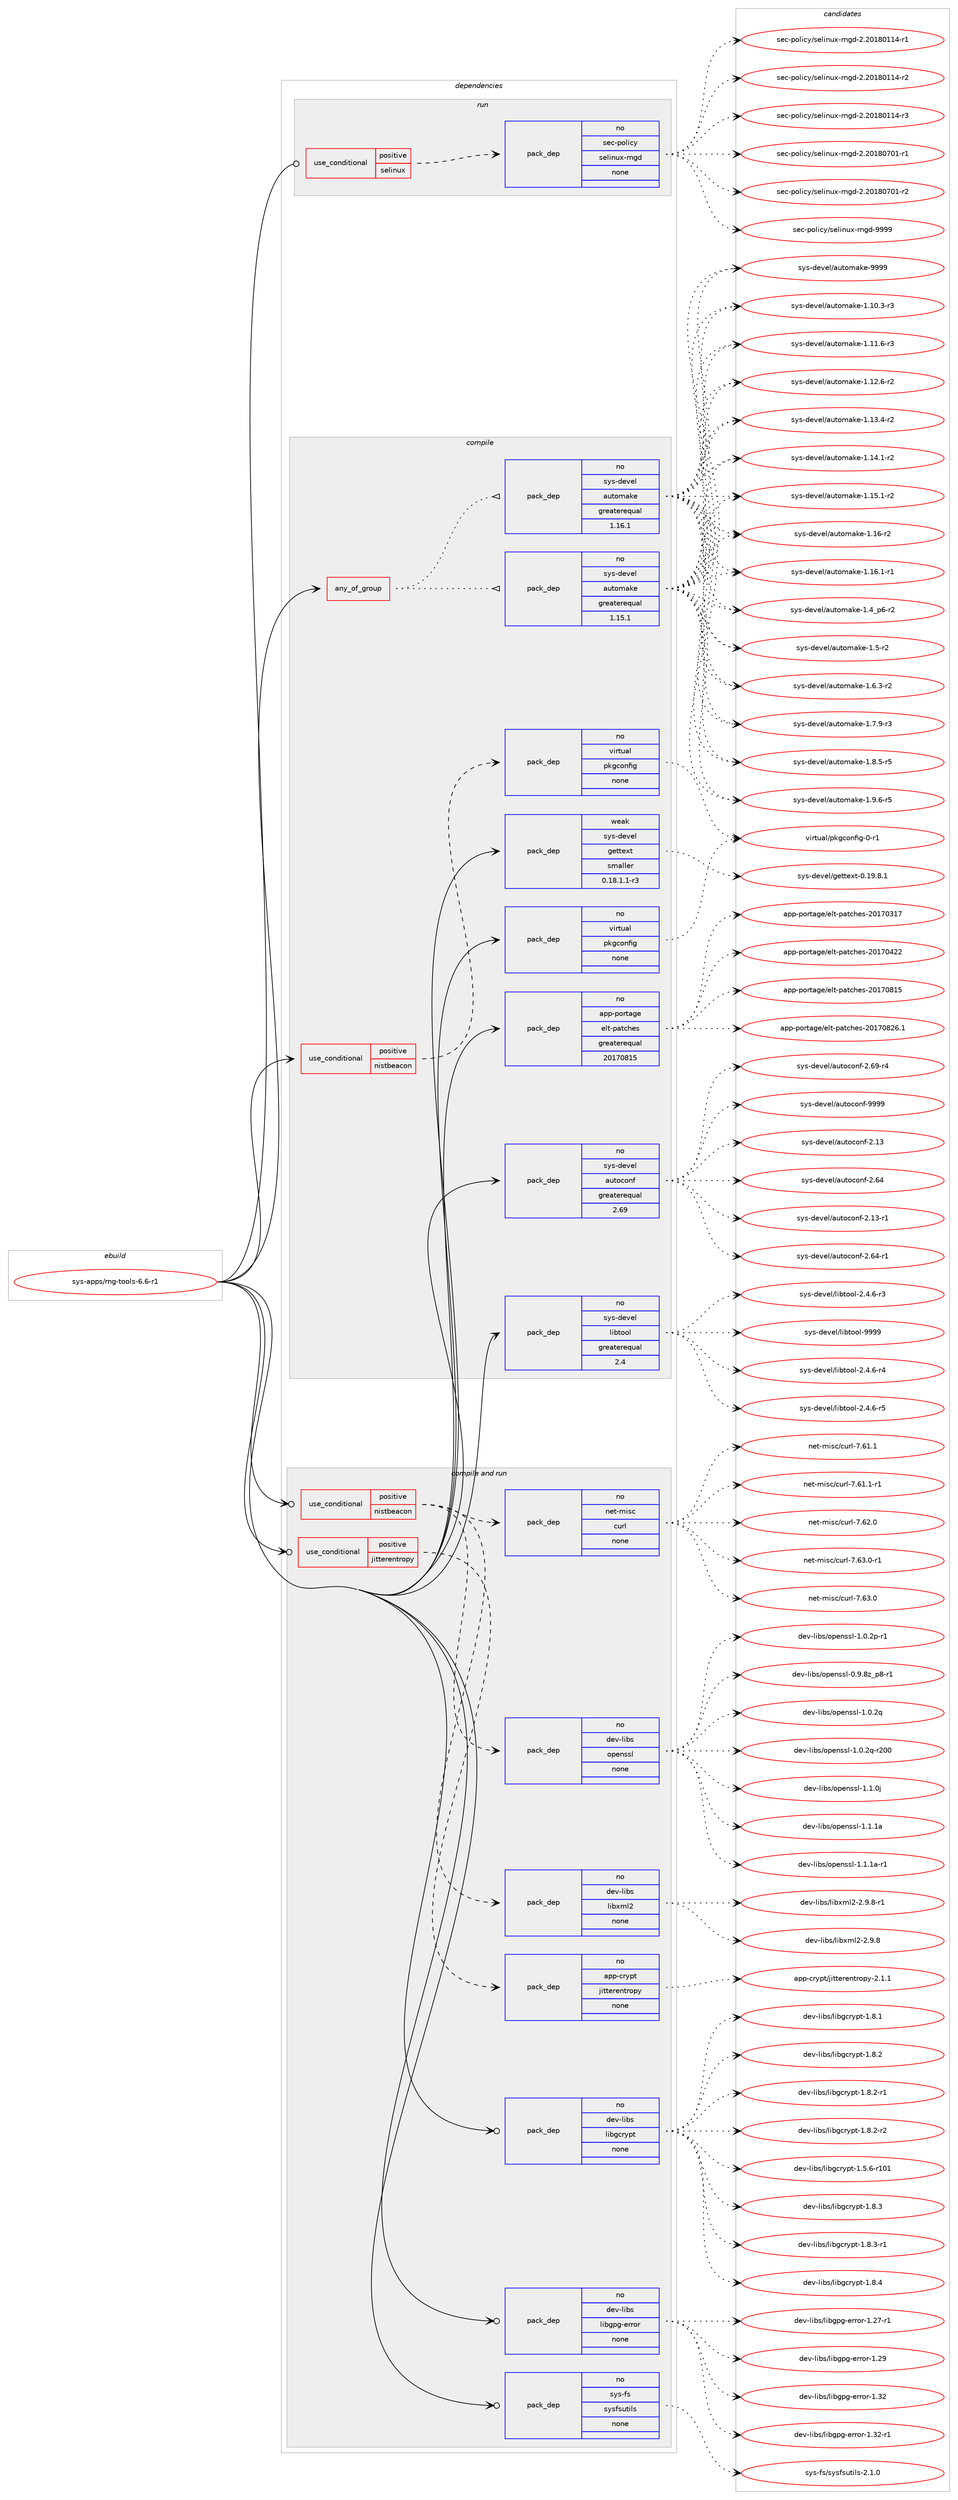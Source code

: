 digraph prolog {

# *************
# Graph options
# *************

newrank=true;
concentrate=true;
compound=true;
graph [rankdir=LR,fontname=Helvetica,fontsize=10,ranksep=1.5];#, ranksep=2.5, nodesep=0.2];
edge  [arrowhead=vee];
node  [fontname=Helvetica,fontsize=10];

# **********
# The ebuild
# **********

subgraph cluster_leftcol {
color=gray;
rank=same;
label=<<i>ebuild</i>>;
id [label="sys-apps/rng-tools-6.6-r1", color=red, width=4, href="../sys-apps/rng-tools-6.6-r1.svg"];
}

# ****************
# The dependencies
# ****************

subgraph cluster_midcol {
color=gray;
label=<<i>dependencies</i>>;
subgraph cluster_compile {
fillcolor="#eeeeee";
style=filled;
label=<<i>compile</i>>;
subgraph any149 {
dependency7443 [label=<<TABLE BORDER="0" CELLBORDER="1" CELLSPACING="0" CELLPADDING="4"><TR><TD CELLPADDING="10">any_of_group</TD></TR></TABLE>>, shape=none, color=red];subgraph pack6018 {
dependency7444 [label=<<TABLE BORDER="0" CELLBORDER="1" CELLSPACING="0" CELLPADDING="4" WIDTH="220"><TR><TD ROWSPAN="6" CELLPADDING="30">pack_dep</TD></TR><TR><TD WIDTH="110">no</TD></TR><TR><TD>sys-devel</TD></TR><TR><TD>automake</TD></TR><TR><TD>greaterequal</TD></TR><TR><TD>1.16.1</TD></TR></TABLE>>, shape=none, color=blue];
}
dependency7443:e -> dependency7444:w [weight=20,style="dotted",arrowhead="oinv"];
subgraph pack6019 {
dependency7445 [label=<<TABLE BORDER="0" CELLBORDER="1" CELLSPACING="0" CELLPADDING="4" WIDTH="220"><TR><TD ROWSPAN="6" CELLPADDING="30">pack_dep</TD></TR><TR><TD WIDTH="110">no</TD></TR><TR><TD>sys-devel</TD></TR><TR><TD>automake</TD></TR><TR><TD>greaterequal</TD></TR><TR><TD>1.15.1</TD></TR></TABLE>>, shape=none, color=blue];
}
dependency7443:e -> dependency7445:w [weight=20,style="dotted",arrowhead="oinv"];
}
id:e -> dependency7443:w [weight=20,style="solid",arrowhead="vee"];
subgraph cond1271 {
dependency7446 [label=<<TABLE BORDER="0" CELLBORDER="1" CELLSPACING="0" CELLPADDING="4"><TR><TD ROWSPAN="3" CELLPADDING="10">use_conditional</TD></TR><TR><TD>positive</TD></TR><TR><TD>nistbeacon</TD></TR></TABLE>>, shape=none, color=red];
subgraph pack6020 {
dependency7447 [label=<<TABLE BORDER="0" CELLBORDER="1" CELLSPACING="0" CELLPADDING="4" WIDTH="220"><TR><TD ROWSPAN="6" CELLPADDING="30">pack_dep</TD></TR><TR><TD WIDTH="110">no</TD></TR><TR><TD>virtual</TD></TR><TR><TD>pkgconfig</TD></TR><TR><TD>none</TD></TR><TR><TD></TD></TR></TABLE>>, shape=none, color=blue];
}
dependency7446:e -> dependency7447:w [weight=20,style="dashed",arrowhead="vee"];
}
id:e -> dependency7446:w [weight=20,style="solid",arrowhead="vee"];
subgraph pack6021 {
dependency7448 [label=<<TABLE BORDER="0" CELLBORDER="1" CELLSPACING="0" CELLPADDING="4" WIDTH="220"><TR><TD ROWSPAN="6" CELLPADDING="30">pack_dep</TD></TR><TR><TD WIDTH="110">no</TD></TR><TR><TD>app-portage</TD></TR><TR><TD>elt-patches</TD></TR><TR><TD>greaterequal</TD></TR><TR><TD>20170815</TD></TR></TABLE>>, shape=none, color=blue];
}
id:e -> dependency7448:w [weight=20,style="solid",arrowhead="vee"];
subgraph pack6022 {
dependency7449 [label=<<TABLE BORDER="0" CELLBORDER="1" CELLSPACING="0" CELLPADDING="4" WIDTH="220"><TR><TD ROWSPAN="6" CELLPADDING="30">pack_dep</TD></TR><TR><TD WIDTH="110">no</TD></TR><TR><TD>sys-devel</TD></TR><TR><TD>autoconf</TD></TR><TR><TD>greaterequal</TD></TR><TR><TD>2.69</TD></TR></TABLE>>, shape=none, color=blue];
}
id:e -> dependency7449:w [weight=20,style="solid",arrowhead="vee"];
subgraph pack6023 {
dependency7450 [label=<<TABLE BORDER="0" CELLBORDER="1" CELLSPACING="0" CELLPADDING="4" WIDTH="220"><TR><TD ROWSPAN="6" CELLPADDING="30">pack_dep</TD></TR><TR><TD WIDTH="110">no</TD></TR><TR><TD>sys-devel</TD></TR><TR><TD>libtool</TD></TR><TR><TD>greaterequal</TD></TR><TR><TD>2.4</TD></TR></TABLE>>, shape=none, color=blue];
}
id:e -> dependency7450:w [weight=20,style="solid",arrowhead="vee"];
subgraph pack6024 {
dependency7451 [label=<<TABLE BORDER="0" CELLBORDER="1" CELLSPACING="0" CELLPADDING="4" WIDTH="220"><TR><TD ROWSPAN="6" CELLPADDING="30">pack_dep</TD></TR><TR><TD WIDTH="110">no</TD></TR><TR><TD>virtual</TD></TR><TR><TD>pkgconfig</TD></TR><TR><TD>none</TD></TR><TR><TD></TD></TR></TABLE>>, shape=none, color=blue];
}
id:e -> dependency7451:w [weight=20,style="solid",arrowhead="vee"];
subgraph pack6025 {
dependency7452 [label=<<TABLE BORDER="0" CELLBORDER="1" CELLSPACING="0" CELLPADDING="4" WIDTH="220"><TR><TD ROWSPAN="6" CELLPADDING="30">pack_dep</TD></TR><TR><TD WIDTH="110">weak</TD></TR><TR><TD>sys-devel</TD></TR><TR><TD>gettext</TD></TR><TR><TD>smaller</TD></TR><TR><TD>0.18.1.1-r3</TD></TR></TABLE>>, shape=none, color=blue];
}
id:e -> dependency7452:w [weight=20,style="solid",arrowhead="vee"];
}
subgraph cluster_compileandrun {
fillcolor="#eeeeee";
style=filled;
label=<<i>compile and run</i>>;
subgraph cond1272 {
dependency7453 [label=<<TABLE BORDER="0" CELLBORDER="1" CELLSPACING="0" CELLPADDING="4"><TR><TD ROWSPAN="3" CELLPADDING="10">use_conditional</TD></TR><TR><TD>positive</TD></TR><TR><TD>jitterentropy</TD></TR></TABLE>>, shape=none, color=red];
subgraph pack6026 {
dependency7454 [label=<<TABLE BORDER="0" CELLBORDER="1" CELLSPACING="0" CELLPADDING="4" WIDTH="220"><TR><TD ROWSPAN="6" CELLPADDING="30">pack_dep</TD></TR><TR><TD WIDTH="110">no</TD></TR><TR><TD>app-crypt</TD></TR><TR><TD>jitterentropy</TD></TR><TR><TD>none</TD></TR><TR><TD></TD></TR></TABLE>>, shape=none, color=blue];
}
dependency7453:e -> dependency7454:w [weight=20,style="dashed",arrowhead="vee"];
}
id:e -> dependency7453:w [weight=20,style="solid",arrowhead="odotvee"];
subgraph cond1273 {
dependency7455 [label=<<TABLE BORDER="0" CELLBORDER="1" CELLSPACING="0" CELLPADDING="4"><TR><TD ROWSPAN="3" CELLPADDING="10">use_conditional</TD></TR><TR><TD>positive</TD></TR><TR><TD>nistbeacon</TD></TR></TABLE>>, shape=none, color=red];
subgraph pack6027 {
dependency7456 [label=<<TABLE BORDER="0" CELLBORDER="1" CELLSPACING="0" CELLPADDING="4" WIDTH="220"><TR><TD ROWSPAN="6" CELLPADDING="30">pack_dep</TD></TR><TR><TD WIDTH="110">no</TD></TR><TR><TD>net-misc</TD></TR><TR><TD>curl</TD></TR><TR><TD>none</TD></TR><TR><TD></TD></TR></TABLE>>, shape=none, color=blue];
}
dependency7455:e -> dependency7456:w [weight=20,style="dashed",arrowhead="vee"];
subgraph pack6028 {
dependency7457 [label=<<TABLE BORDER="0" CELLBORDER="1" CELLSPACING="0" CELLPADDING="4" WIDTH="220"><TR><TD ROWSPAN="6" CELLPADDING="30">pack_dep</TD></TR><TR><TD WIDTH="110">no</TD></TR><TR><TD>dev-libs</TD></TR><TR><TD>libxml2</TD></TR><TR><TD>none</TD></TR><TR><TD></TD></TR></TABLE>>, shape=none, color=blue];
}
dependency7455:e -> dependency7457:w [weight=20,style="dashed",arrowhead="vee"];
subgraph pack6029 {
dependency7458 [label=<<TABLE BORDER="0" CELLBORDER="1" CELLSPACING="0" CELLPADDING="4" WIDTH="220"><TR><TD ROWSPAN="6" CELLPADDING="30">pack_dep</TD></TR><TR><TD WIDTH="110">no</TD></TR><TR><TD>dev-libs</TD></TR><TR><TD>openssl</TD></TR><TR><TD>none</TD></TR><TR><TD></TD></TR></TABLE>>, shape=none, color=blue];
}
dependency7455:e -> dependency7458:w [weight=20,style="dashed",arrowhead="vee"];
}
id:e -> dependency7455:w [weight=20,style="solid",arrowhead="odotvee"];
subgraph pack6030 {
dependency7459 [label=<<TABLE BORDER="0" CELLBORDER="1" CELLSPACING="0" CELLPADDING="4" WIDTH="220"><TR><TD ROWSPAN="6" CELLPADDING="30">pack_dep</TD></TR><TR><TD WIDTH="110">no</TD></TR><TR><TD>dev-libs</TD></TR><TR><TD>libgcrypt</TD></TR><TR><TD>none</TD></TR><TR><TD></TD></TR></TABLE>>, shape=none, color=blue];
}
id:e -> dependency7459:w [weight=20,style="solid",arrowhead="odotvee"];
subgraph pack6031 {
dependency7460 [label=<<TABLE BORDER="0" CELLBORDER="1" CELLSPACING="0" CELLPADDING="4" WIDTH="220"><TR><TD ROWSPAN="6" CELLPADDING="30">pack_dep</TD></TR><TR><TD WIDTH="110">no</TD></TR><TR><TD>dev-libs</TD></TR><TR><TD>libgpg-error</TD></TR><TR><TD>none</TD></TR><TR><TD></TD></TR></TABLE>>, shape=none, color=blue];
}
id:e -> dependency7460:w [weight=20,style="solid",arrowhead="odotvee"];
subgraph pack6032 {
dependency7461 [label=<<TABLE BORDER="0" CELLBORDER="1" CELLSPACING="0" CELLPADDING="4" WIDTH="220"><TR><TD ROWSPAN="6" CELLPADDING="30">pack_dep</TD></TR><TR><TD WIDTH="110">no</TD></TR><TR><TD>sys-fs</TD></TR><TR><TD>sysfsutils</TD></TR><TR><TD>none</TD></TR><TR><TD></TD></TR></TABLE>>, shape=none, color=blue];
}
id:e -> dependency7461:w [weight=20,style="solid",arrowhead="odotvee"];
}
subgraph cluster_run {
fillcolor="#eeeeee";
style=filled;
label=<<i>run</i>>;
subgraph cond1274 {
dependency7462 [label=<<TABLE BORDER="0" CELLBORDER="1" CELLSPACING="0" CELLPADDING="4"><TR><TD ROWSPAN="3" CELLPADDING="10">use_conditional</TD></TR><TR><TD>positive</TD></TR><TR><TD>selinux</TD></TR></TABLE>>, shape=none, color=red];
subgraph pack6033 {
dependency7463 [label=<<TABLE BORDER="0" CELLBORDER="1" CELLSPACING="0" CELLPADDING="4" WIDTH="220"><TR><TD ROWSPAN="6" CELLPADDING="30">pack_dep</TD></TR><TR><TD WIDTH="110">no</TD></TR><TR><TD>sec-policy</TD></TR><TR><TD>selinux-rngd</TD></TR><TR><TD>none</TD></TR><TR><TD></TD></TR></TABLE>>, shape=none, color=blue];
}
dependency7462:e -> dependency7463:w [weight=20,style="dashed",arrowhead="vee"];
}
id:e -> dependency7462:w [weight=20,style="solid",arrowhead="odot"];
}
}

# **************
# The candidates
# **************

subgraph cluster_choices {
rank=same;
color=gray;
label=<<i>candidates</i>>;

subgraph choice6018 {
color=black;
nodesep=1;
choice11512111545100101118101108479711711611110997107101454946494846514511451 [label="sys-devel/automake-1.10.3-r3", color=red, width=4,href="../sys-devel/automake-1.10.3-r3.svg"];
choice11512111545100101118101108479711711611110997107101454946494946544511451 [label="sys-devel/automake-1.11.6-r3", color=red, width=4,href="../sys-devel/automake-1.11.6-r3.svg"];
choice11512111545100101118101108479711711611110997107101454946495046544511450 [label="sys-devel/automake-1.12.6-r2", color=red, width=4,href="../sys-devel/automake-1.12.6-r2.svg"];
choice11512111545100101118101108479711711611110997107101454946495146524511450 [label="sys-devel/automake-1.13.4-r2", color=red, width=4,href="../sys-devel/automake-1.13.4-r2.svg"];
choice11512111545100101118101108479711711611110997107101454946495246494511450 [label="sys-devel/automake-1.14.1-r2", color=red, width=4,href="../sys-devel/automake-1.14.1-r2.svg"];
choice11512111545100101118101108479711711611110997107101454946495346494511450 [label="sys-devel/automake-1.15.1-r2", color=red, width=4,href="../sys-devel/automake-1.15.1-r2.svg"];
choice1151211154510010111810110847971171161111099710710145494649544511450 [label="sys-devel/automake-1.16-r2", color=red, width=4,href="../sys-devel/automake-1.16-r2.svg"];
choice11512111545100101118101108479711711611110997107101454946495446494511449 [label="sys-devel/automake-1.16.1-r1", color=red, width=4,href="../sys-devel/automake-1.16.1-r1.svg"];
choice115121115451001011181011084797117116111109971071014549465295112544511450 [label="sys-devel/automake-1.4_p6-r2", color=red, width=4,href="../sys-devel/automake-1.4_p6-r2.svg"];
choice11512111545100101118101108479711711611110997107101454946534511450 [label="sys-devel/automake-1.5-r2", color=red, width=4,href="../sys-devel/automake-1.5-r2.svg"];
choice115121115451001011181011084797117116111109971071014549465446514511450 [label="sys-devel/automake-1.6.3-r2", color=red, width=4,href="../sys-devel/automake-1.6.3-r2.svg"];
choice115121115451001011181011084797117116111109971071014549465546574511451 [label="sys-devel/automake-1.7.9-r3", color=red, width=4,href="../sys-devel/automake-1.7.9-r3.svg"];
choice115121115451001011181011084797117116111109971071014549465646534511453 [label="sys-devel/automake-1.8.5-r5", color=red, width=4,href="../sys-devel/automake-1.8.5-r5.svg"];
choice115121115451001011181011084797117116111109971071014549465746544511453 [label="sys-devel/automake-1.9.6-r5", color=red, width=4,href="../sys-devel/automake-1.9.6-r5.svg"];
choice115121115451001011181011084797117116111109971071014557575757 [label="sys-devel/automake-9999", color=red, width=4,href="../sys-devel/automake-9999.svg"];
dependency7444:e -> choice11512111545100101118101108479711711611110997107101454946494846514511451:w [style=dotted,weight="100"];
dependency7444:e -> choice11512111545100101118101108479711711611110997107101454946494946544511451:w [style=dotted,weight="100"];
dependency7444:e -> choice11512111545100101118101108479711711611110997107101454946495046544511450:w [style=dotted,weight="100"];
dependency7444:e -> choice11512111545100101118101108479711711611110997107101454946495146524511450:w [style=dotted,weight="100"];
dependency7444:e -> choice11512111545100101118101108479711711611110997107101454946495246494511450:w [style=dotted,weight="100"];
dependency7444:e -> choice11512111545100101118101108479711711611110997107101454946495346494511450:w [style=dotted,weight="100"];
dependency7444:e -> choice1151211154510010111810110847971171161111099710710145494649544511450:w [style=dotted,weight="100"];
dependency7444:e -> choice11512111545100101118101108479711711611110997107101454946495446494511449:w [style=dotted,weight="100"];
dependency7444:e -> choice115121115451001011181011084797117116111109971071014549465295112544511450:w [style=dotted,weight="100"];
dependency7444:e -> choice11512111545100101118101108479711711611110997107101454946534511450:w [style=dotted,weight="100"];
dependency7444:e -> choice115121115451001011181011084797117116111109971071014549465446514511450:w [style=dotted,weight="100"];
dependency7444:e -> choice115121115451001011181011084797117116111109971071014549465546574511451:w [style=dotted,weight="100"];
dependency7444:e -> choice115121115451001011181011084797117116111109971071014549465646534511453:w [style=dotted,weight="100"];
dependency7444:e -> choice115121115451001011181011084797117116111109971071014549465746544511453:w [style=dotted,weight="100"];
dependency7444:e -> choice115121115451001011181011084797117116111109971071014557575757:w [style=dotted,weight="100"];
}
subgraph choice6019 {
color=black;
nodesep=1;
choice11512111545100101118101108479711711611110997107101454946494846514511451 [label="sys-devel/automake-1.10.3-r3", color=red, width=4,href="../sys-devel/automake-1.10.3-r3.svg"];
choice11512111545100101118101108479711711611110997107101454946494946544511451 [label="sys-devel/automake-1.11.6-r3", color=red, width=4,href="../sys-devel/automake-1.11.6-r3.svg"];
choice11512111545100101118101108479711711611110997107101454946495046544511450 [label="sys-devel/automake-1.12.6-r2", color=red, width=4,href="../sys-devel/automake-1.12.6-r2.svg"];
choice11512111545100101118101108479711711611110997107101454946495146524511450 [label="sys-devel/automake-1.13.4-r2", color=red, width=4,href="../sys-devel/automake-1.13.4-r2.svg"];
choice11512111545100101118101108479711711611110997107101454946495246494511450 [label="sys-devel/automake-1.14.1-r2", color=red, width=4,href="../sys-devel/automake-1.14.1-r2.svg"];
choice11512111545100101118101108479711711611110997107101454946495346494511450 [label="sys-devel/automake-1.15.1-r2", color=red, width=4,href="../sys-devel/automake-1.15.1-r2.svg"];
choice1151211154510010111810110847971171161111099710710145494649544511450 [label="sys-devel/automake-1.16-r2", color=red, width=4,href="../sys-devel/automake-1.16-r2.svg"];
choice11512111545100101118101108479711711611110997107101454946495446494511449 [label="sys-devel/automake-1.16.1-r1", color=red, width=4,href="../sys-devel/automake-1.16.1-r1.svg"];
choice115121115451001011181011084797117116111109971071014549465295112544511450 [label="sys-devel/automake-1.4_p6-r2", color=red, width=4,href="../sys-devel/automake-1.4_p6-r2.svg"];
choice11512111545100101118101108479711711611110997107101454946534511450 [label="sys-devel/automake-1.5-r2", color=red, width=4,href="../sys-devel/automake-1.5-r2.svg"];
choice115121115451001011181011084797117116111109971071014549465446514511450 [label="sys-devel/automake-1.6.3-r2", color=red, width=4,href="../sys-devel/automake-1.6.3-r2.svg"];
choice115121115451001011181011084797117116111109971071014549465546574511451 [label="sys-devel/automake-1.7.9-r3", color=red, width=4,href="../sys-devel/automake-1.7.9-r3.svg"];
choice115121115451001011181011084797117116111109971071014549465646534511453 [label="sys-devel/automake-1.8.5-r5", color=red, width=4,href="../sys-devel/automake-1.8.5-r5.svg"];
choice115121115451001011181011084797117116111109971071014549465746544511453 [label="sys-devel/automake-1.9.6-r5", color=red, width=4,href="../sys-devel/automake-1.9.6-r5.svg"];
choice115121115451001011181011084797117116111109971071014557575757 [label="sys-devel/automake-9999", color=red, width=4,href="../sys-devel/automake-9999.svg"];
dependency7445:e -> choice11512111545100101118101108479711711611110997107101454946494846514511451:w [style=dotted,weight="100"];
dependency7445:e -> choice11512111545100101118101108479711711611110997107101454946494946544511451:w [style=dotted,weight="100"];
dependency7445:e -> choice11512111545100101118101108479711711611110997107101454946495046544511450:w [style=dotted,weight="100"];
dependency7445:e -> choice11512111545100101118101108479711711611110997107101454946495146524511450:w [style=dotted,weight="100"];
dependency7445:e -> choice11512111545100101118101108479711711611110997107101454946495246494511450:w [style=dotted,weight="100"];
dependency7445:e -> choice11512111545100101118101108479711711611110997107101454946495346494511450:w [style=dotted,weight="100"];
dependency7445:e -> choice1151211154510010111810110847971171161111099710710145494649544511450:w [style=dotted,weight="100"];
dependency7445:e -> choice11512111545100101118101108479711711611110997107101454946495446494511449:w [style=dotted,weight="100"];
dependency7445:e -> choice115121115451001011181011084797117116111109971071014549465295112544511450:w [style=dotted,weight="100"];
dependency7445:e -> choice11512111545100101118101108479711711611110997107101454946534511450:w [style=dotted,weight="100"];
dependency7445:e -> choice115121115451001011181011084797117116111109971071014549465446514511450:w [style=dotted,weight="100"];
dependency7445:e -> choice115121115451001011181011084797117116111109971071014549465546574511451:w [style=dotted,weight="100"];
dependency7445:e -> choice115121115451001011181011084797117116111109971071014549465646534511453:w [style=dotted,weight="100"];
dependency7445:e -> choice115121115451001011181011084797117116111109971071014549465746544511453:w [style=dotted,weight="100"];
dependency7445:e -> choice115121115451001011181011084797117116111109971071014557575757:w [style=dotted,weight="100"];
}
subgraph choice6020 {
color=black;
nodesep=1;
choice11810511411611797108471121071039911111010210510345484511449 [label="virtual/pkgconfig-0-r1", color=red, width=4,href="../virtual/pkgconfig-0-r1.svg"];
dependency7447:e -> choice11810511411611797108471121071039911111010210510345484511449:w [style=dotted,weight="100"];
}
subgraph choice6021 {
color=black;
nodesep=1;
choice97112112451121111141169710310147101108116451129711699104101115455048495548514955 [label="app-portage/elt-patches-20170317", color=red, width=4,href="../app-portage/elt-patches-20170317.svg"];
choice97112112451121111141169710310147101108116451129711699104101115455048495548525050 [label="app-portage/elt-patches-20170422", color=red, width=4,href="../app-portage/elt-patches-20170422.svg"];
choice97112112451121111141169710310147101108116451129711699104101115455048495548564953 [label="app-portage/elt-patches-20170815", color=red, width=4,href="../app-portage/elt-patches-20170815.svg"];
choice971121124511211111411697103101471011081164511297116991041011154550484955485650544649 [label="app-portage/elt-patches-20170826.1", color=red, width=4,href="../app-portage/elt-patches-20170826.1.svg"];
dependency7448:e -> choice97112112451121111141169710310147101108116451129711699104101115455048495548514955:w [style=dotted,weight="100"];
dependency7448:e -> choice97112112451121111141169710310147101108116451129711699104101115455048495548525050:w [style=dotted,weight="100"];
dependency7448:e -> choice97112112451121111141169710310147101108116451129711699104101115455048495548564953:w [style=dotted,weight="100"];
dependency7448:e -> choice971121124511211111411697103101471011081164511297116991041011154550484955485650544649:w [style=dotted,weight="100"];
}
subgraph choice6022 {
color=black;
nodesep=1;
choice115121115451001011181011084797117116111991111101024550464951 [label="sys-devel/autoconf-2.13", color=red, width=4,href="../sys-devel/autoconf-2.13.svg"];
choice115121115451001011181011084797117116111991111101024550465452 [label="sys-devel/autoconf-2.64", color=red, width=4,href="../sys-devel/autoconf-2.64.svg"];
choice1151211154510010111810110847971171161119911111010245504649514511449 [label="sys-devel/autoconf-2.13-r1", color=red, width=4,href="../sys-devel/autoconf-2.13-r1.svg"];
choice1151211154510010111810110847971171161119911111010245504654524511449 [label="sys-devel/autoconf-2.64-r1", color=red, width=4,href="../sys-devel/autoconf-2.64-r1.svg"];
choice1151211154510010111810110847971171161119911111010245504654574511452 [label="sys-devel/autoconf-2.69-r4", color=red, width=4,href="../sys-devel/autoconf-2.69-r4.svg"];
choice115121115451001011181011084797117116111991111101024557575757 [label="sys-devel/autoconf-9999", color=red, width=4,href="../sys-devel/autoconf-9999.svg"];
dependency7449:e -> choice115121115451001011181011084797117116111991111101024550464951:w [style=dotted,weight="100"];
dependency7449:e -> choice115121115451001011181011084797117116111991111101024550465452:w [style=dotted,weight="100"];
dependency7449:e -> choice1151211154510010111810110847971171161119911111010245504649514511449:w [style=dotted,weight="100"];
dependency7449:e -> choice1151211154510010111810110847971171161119911111010245504654524511449:w [style=dotted,weight="100"];
dependency7449:e -> choice1151211154510010111810110847971171161119911111010245504654574511452:w [style=dotted,weight="100"];
dependency7449:e -> choice115121115451001011181011084797117116111991111101024557575757:w [style=dotted,weight="100"];
}
subgraph choice6023 {
color=black;
nodesep=1;
choice1151211154510010111810110847108105981161111111084550465246544511451 [label="sys-devel/libtool-2.4.6-r3", color=red, width=4,href="../sys-devel/libtool-2.4.6-r3.svg"];
choice1151211154510010111810110847108105981161111111084550465246544511452 [label="sys-devel/libtool-2.4.6-r4", color=red, width=4,href="../sys-devel/libtool-2.4.6-r4.svg"];
choice1151211154510010111810110847108105981161111111084550465246544511453 [label="sys-devel/libtool-2.4.6-r5", color=red, width=4,href="../sys-devel/libtool-2.4.6-r5.svg"];
choice1151211154510010111810110847108105981161111111084557575757 [label="sys-devel/libtool-9999", color=red, width=4,href="../sys-devel/libtool-9999.svg"];
dependency7450:e -> choice1151211154510010111810110847108105981161111111084550465246544511451:w [style=dotted,weight="100"];
dependency7450:e -> choice1151211154510010111810110847108105981161111111084550465246544511452:w [style=dotted,weight="100"];
dependency7450:e -> choice1151211154510010111810110847108105981161111111084550465246544511453:w [style=dotted,weight="100"];
dependency7450:e -> choice1151211154510010111810110847108105981161111111084557575757:w [style=dotted,weight="100"];
}
subgraph choice6024 {
color=black;
nodesep=1;
choice11810511411611797108471121071039911111010210510345484511449 [label="virtual/pkgconfig-0-r1", color=red, width=4,href="../virtual/pkgconfig-0-r1.svg"];
dependency7451:e -> choice11810511411611797108471121071039911111010210510345484511449:w [style=dotted,weight="100"];
}
subgraph choice6025 {
color=black;
nodesep=1;
choice1151211154510010111810110847103101116116101120116454846495746564649 [label="sys-devel/gettext-0.19.8.1", color=red, width=4,href="../sys-devel/gettext-0.19.8.1.svg"];
dependency7452:e -> choice1151211154510010111810110847103101116116101120116454846495746564649:w [style=dotted,weight="100"];
}
subgraph choice6026 {
color=black;
nodesep=1;
choice97112112459911412111211647106105116116101114101110116114111112121455046494649 [label="app-crypt/jitterentropy-2.1.1", color=red, width=4,href="../app-crypt/jitterentropy-2.1.1.svg"];
dependency7454:e -> choice97112112459911412111211647106105116116101114101110116114111112121455046494649:w [style=dotted,weight="100"];
}
subgraph choice6027 {
color=black;
nodesep=1;
choice1101011164510910511599479911711410845554654514648 [label="net-misc/curl-7.63.0", color=red, width=4,href="../net-misc/curl-7.63.0.svg"];
choice1101011164510910511599479911711410845554654494649 [label="net-misc/curl-7.61.1", color=red, width=4,href="../net-misc/curl-7.61.1.svg"];
choice11010111645109105115994799117114108455546544946494511449 [label="net-misc/curl-7.61.1-r1", color=red, width=4,href="../net-misc/curl-7.61.1-r1.svg"];
choice1101011164510910511599479911711410845554654504648 [label="net-misc/curl-7.62.0", color=red, width=4,href="../net-misc/curl-7.62.0.svg"];
choice11010111645109105115994799117114108455546545146484511449 [label="net-misc/curl-7.63.0-r1", color=red, width=4,href="../net-misc/curl-7.63.0-r1.svg"];
dependency7456:e -> choice1101011164510910511599479911711410845554654514648:w [style=dotted,weight="100"];
dependency7456:e -> choice1101011164510910511599479911711410845554654494649:w [style=dotted,weight="100"];
dependency7456:e -> choice11010111645109105115994799117114108455546544946494511449:w [style=dotted,weight="100"];
dependency7456:e -> choice1101011164510910511599479911711410845554654504648:w [style=dotted,weight="100"];
dependency7456:e -> choice11010111645109105115994799117114108455546545146484511449:w [style=dotted,weight="100"];
}
subgraph choice6028 {
color=black;
nodesep=1;
choice1001011184510810598115471081059812010910850455046574656 [label="dev-libs/libxml2-2.9.8", color=red, width=4,href="../dev-libs/libxml2-2.9.8.svg"];
choice10010111845108105981154710810598120109108504550465746564511449 [label="dev-libs/libxml2-2.9.8-r1", color=red, width=4,href="../dev-libs/libxml2-2.9.8-r1.svg"];
dependency7457:e -> choice1001011184510810598115471081059812010910850455046574656:w [style=dotted,weight="100"];
dependency7457:e -> choice10010111845108105981154710810598120109108504550465746564511449:w [style=dotted,weight="100"];
}
subgraph choice6029 {
color=black;
nodesep=1;
choice1001011184510810598115471111121011101151151084549464846501124511449 [label="dev-libs/openssl-1.0.2p-r1", color=red, width=4,href="../dev-libs/openssl-1.0.2p-r1.svg"];
choice10010111845108105981154711111210111011511510845484657465612295112564511449 [label="dev-libs/openssl-0.9.8z_p8-r1", color=red, width=4,href="../dev-libs/openssl-0.9.8z_p8-r1.svg"];
choice100101118451081059811547111112101110115115108454946484650113 [label="dev-libs/openssl-1.0.2q", color=red, width=4,href="../dev-libs/openssl-1.0.2q.svg"];
choice10010111845108105981154711111210111011511510845494648465011345114504848 [label="dev-libs/openssl-1.0.2q-r200", color=red, width=4,href="../dev-libs/openssl-1.0.2q-r200.svg"];
choice100101118451081059811547111112101110115115108454946494648106 [label="dev-libs/openssl-1.1.0j", color=red, width=4,href="../dev-libs/openssl-1.1.0j.svg"];
choice10010111845108105981154711111210111011511510845494649464997 [label="dev-libs/openssl-1.1.1a", color=red, width=4,href="../dev-libs/openssl-1.1.1a.svg"];
choice100101118451081059811547111112101110115115108454946494649974511449 [label="dev-libs/openssl-1.1.1a-r1", color=red, width=4,href="../dev-libs/openssl-1.1.1a-r1.svg"];
dependency7458:e -> choice1001011184510810598115471111121011101151151084549464846501124511449:w [style=dotted,weight="100"];
dependency7458:e -> choice10010111845108105981154711111210111011511510845484657465612295112564511449:w [style=dotted,weight="100"];
dependency7458:e -> choice100101118451081059811547111112101110115115108454946484650113:w [style=dotted,weight="100"];
dependency7458:e -> choice10010111845108105981154711111210111011511510845494648465011345114504848:w [style=dotted,weight="100"];
dependency7458:e -> choice100101118451081059811547111112101110115115108454946494648106:w [style=dotted,weight="100"];
dependency7458:e -> choice10010111845108105981154711111210111011511510845494649464997:w [style=dotted,weight="100"];
dependency7458:e -> choice100101118451081059811547111112101110115115108454946494649974511449:w [style=dotted,weight="100"];
}
subgraph choice6030 {
color=black;
nodesep=1;
choice1001011184510810598115471081059810399114121112116454946564649 [label="dev-libs/libgcrypt-1.8.1", color=red, width=4,href="../dev-libs/libgcrypt-1.8.1.svg"];
choice1001011184510810598115471081059810399114121112116454946564650 [label="dev-libs/libgcrypt-1.8.2", color=red, width=4,href="../dev-libs/libgcrypt-1.8.2.svg"];
choice10010111845108105981154710810598103991141211121164549465646504511449 [label="dev-libs/libgcrypt-1.8.2-r1", color=red, width=4,href="../dev-libs/libgcrypt-1.8.2-r1.svg"];
choice10010111845108105981154710810598103991141211121164549465646504511450 [label="dev-libs/libgcrypt-1.8.2-r2", color=red, width=4,href="../dev-libs/libgcrypt-1.8.2-r2.svg"];
choice100101118451081059811547108105981039911412111211645494653465445114494849 [label="dev-libs/libgcrypt-1.5.6-r101", color=red, width=4,href="../dev-libs/libgcrypt-1.5.6-r101.svg"];
choice1001011184510810598115471081059810399114121112116454946564651 [label="dev-libs/libgcrypt-1.8.3", color=red, width=4,href="../dev-libs/libgcrypt-1.8.3.svg"];
choice10010111845108105981154710810598103991141211121164549465646514511449 [label="dev-libs/libgcrypt-1.8.3-r1", color=red, width=4,href="../dev-libs/libgcrypt-1.8.3-r1.svg"];
choice1001011184510810598115471081059810399114121112116454946564652 [label="dev-libs/libgcrypt-1.8.4", color=red, width=4,href="../dev-libs/libgcrypt-1.8.4.svg"];
dependency7459:e -> choice1001011184510810598115471081059810399114121112116454946564649:w [style=dotted,weight="100"];
dependency7459:e -> choice1001011184510810598115471081059810399114121112116454946564650:w [style=dotted,weight="100"];
dependency7459:e -> choice10010111845108105981154710810598103991141211121164549465646504511449:w [style=dotted,weight="100"];
dependency7459:e -> choice10010111845108105981154710810598103991141211121164549465646504511450:w [style=dotted,weight="100"];
dependency7459:e -> choice100101118451081059811547108105981039911412111211645494653465445114494849:w [style=dotted,weight="100"];
dependency7459:e -> choice1001011184510810598115471081059810399114121112116454946564651:w [style=dotted,weight="100"];
dependency7459:e -> choice10010111845108105981154710810598103991141211121164549465646514511449:w [style=dotted,weight="100"];
dependency7459:e -> choice1001011184510810598115471081059810399114121112116454946564652:w [style=dotted,weight="100"];
}
subgraph choice6031 {
color=black;
nodesep=1;
choice100101118451081059811547108105981031121034510111411411111445494650554511449 [label="dev-libs/libgpg-error-1.27-r1", color=red, width=4,href="../dev-libs/libgpg-error-1.27-r1.svg"];
choice10010111845108105981154710810598103112103451011141141111144549465057 [label="dev-libs/libgpg-error-1.29", color=red, width=4,href="../dev-libs/libgpg-error-1.29.svg"];
choice10010111845108105981154710810598103112103451011141141111144549465150 [label="dev-libs/libgpg-error-1.32", color=red, width=4,href="../dev-libs/libgpg-error-1.32.svg"];
choice100101118451081059811547108105981031121034510111411411111445494651504511449 [label="dev-libs/libgpg-error-1.32-r1", color=red, width=4,href="../dev-libs/libgpg-error-1.32-r1.svg"];
dependency7460:e -> choice100101118451081059811547108105981031121034510111411411111445494650554511449:w [style=dotted,weight="100"];
dependency7460:e -> choice10010111845108105981154710810598103112103451011141141111144549465057:w [style=dotted,weight="100"];
dependency7460:e -> choice10010111845108105981154710810598103112103451011141141111144549465150:w [style=dotted,weight="100"];
dependency7460:e -> choice100101118451081059811547108105981031121034510111411411111445494651504511449:w [style=dotted,weight="100"];
}
subgraph choice6032 {
color=black;
nodesep=1;
choice1151211154510211547115121115102115117116105108115455046494648 [label="sys-fs/sysfsutils-2.1.0", color=red, width=4,href="../sys-fs/sysfsutils-2.1.0.svg"];
dependency7461:e -> choice1151211154510211547115121115102115117116105108115455046494648:w [style=dotted,weight="100"];
}
subgraph choice6033 {
color=black;
nodesep=1;
choice115101994511211110810599121471151011081051101171204511411010310045504650484956484949524511449 [label="sec-policy/selinux-rngd-2.20180114-r1", color=red, width=4,href="../sec-policy/selinux-rngd-2.20180114-r1.svg"];
choice115101994511211110810599121471151011081051101171204511411010310045504650484956484949524511450 [label="sec-policy/selinux-rngd-2.20180114-r2", color=red, width=4,href="../sec-policy/selinux-rngd-2.20180114-r2.svg"];
choice115101994511211110810599121471151011081051101171204511411010310045504650484956484949524511451 [label="sec-policy/selinux-rngd-2.20180114-r3", color=red, width=4,href="../sec-policy/selinux-rngd-2.20180114-r3.svg"];
choice115101994511211110810599121471151011081051101171204511411010310045504650484956485548494511449 [label="sec-policy/selinux-rngd-2.20180701-r1", color=red, width=4,href="../sec-policy/selinux-rngd-2.20180701-r1.svg"];
choice115101994511211110810599121471151011081051101171204511411010310045504650484956485548494511450 [label="sec-policy/selinux-rngd-2.20180701-r2", color=red, width=4,href="../sec-policy/selinux-rngd-2.20180701-r2.svg"];
choice11510199451121111081059912147115101108105110117120451141101031004557575757 [label="sec-policy/selinux-rngd-9999", color=red, width=4,href="../sec-policy/selinux-rngd-9999.svg"];
dependency7463:e -> choice115101994511211110810599121471151011081051101171204511411010310045504650484956484949524511449:w [style=dotted,weight="100"];
dependency7463:e -> choice115101994511211110810599121471151011081051101171204511411010310045504650484956484949524511450:w [style=dotted,weight="100"];
dependency7463:e -> choice115101994511211110810599121471151011081051101171204511411010310045504650484956484949524511451:w [style=dotted,weight="100"];
dependency7463:e -> choice115101994511211110810599121471151011081051101171204511411010310045504650484956485548494511449:w [style=dotted,weight="100"];
dependency7463:e -> choice115101994511211110810599121471151011081051101171204511411010310045504650484956485548494511450:w [style=dotted,weight="100"];
dependency7463:e -> choice11510199451121111081059912147115101108105110117120451141101031004557575757:w [style=dotted,weight="100"];
}
}

}
